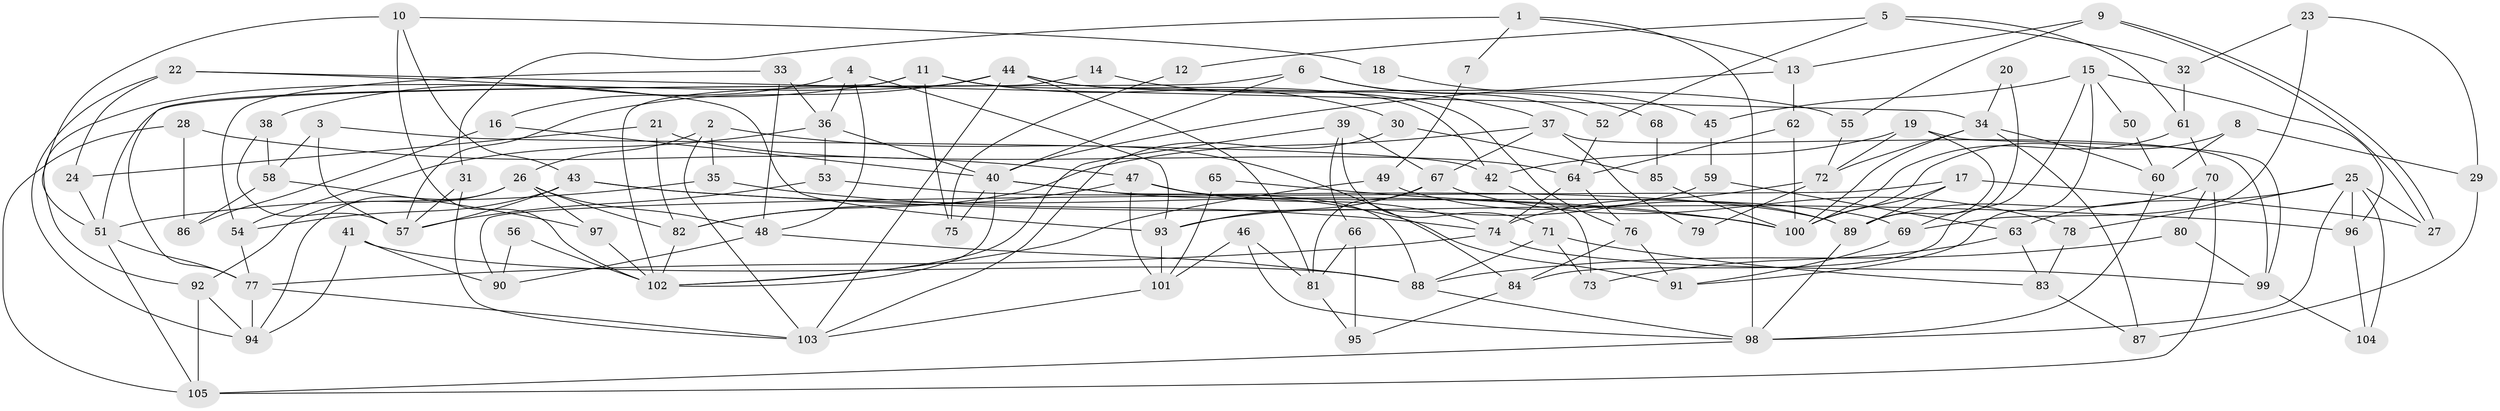 // Generated by graph-tools (version 1.1) at 2025/51/03/09/25 04:51:18]
// undirected, 105 vertices, 210 edges
graph export_dot {
graph [start="1"]
  node [color=gray90,style=filled];
  1;
  2;
  3;
  4;
  5;
  6;
  7;
  8;
  9;
  10;
  11;
  12;
  13;
  14;
  15;
  16;
  17;
  18;
  19;
  20;
  21;
  22;
  23;
  24;
  25;
  26;
  27;
  28;
  29;
  30;
  31;
  32;
  33;
  34;
  35;
  36;
  37;
  38;
  39;
  40;
  41;
  42;
  43;
  44;
  45;
  46;
  47;
  48;
  49;
  50;
  51;
  52;
  53;
  54;
  55;
  56;
  57;
  58;
  59;
  60;
  61;
  62;
  63;
  64;
  65;
  66;
  67;
  68;
  69;
  70;
  71;
  72;
  73;
  74;
  75;
  76;
  77;
  78;
  79;
  80;
  81;
  82;
  83;
  84;
  85;
  86;
  87;
  88;
  89;
  90;
  91;
  92;
  93;
  94;
  95;
  96;
  97;
  98;
  99;
  100;
  101;
  102;
  103;
  104;
  105;
  1 -- 98;
  1 -- 13;
  1 -- 7;
  1 -- 31;
  2 -- 35;
  2 -- 26;
  2 -- 84;
  2 -- 103;
  3 -- 58;
  3 -- 57;
  3 -- 42;
  4 -- 93;
  4 -- 48;
  4 -- 16;
  4 -- 36;
  5 -- 61;
  5 -- 52;
  5 -- 12;
  5 -- 32;
  6 -- 40;
  6 -- 51;
  6 -- 52;
  6 -- 68;
  7 -- 49;
  8 -- 60;
  8 -- 29;
  8 -- 100;
  9 -- 27;
  9 -- 27;
  9 -- 13;
  9 -- 55;
  10 -- 51;
  10 -- 43;
  10 -- 18;
  10 -- 102;
  11 -- 38;
  11 -- 77;
  11 -- 30;
  11 -- 42;
  11 -- 75;
  12 -- 75;
  13 -- 40;
  13 -- 62;
  14 -- 37;
  14 -- 102;
  15 -- 91;
  15 -- 84;
  15 -- 45;
  15 -- 50;
  15 -- 96;
  16 -- 40;
  16 -- 86;
  17 -- 100;
  17 -- 89;
  17 -- 27;
  17 -- 90;
  18 -- 45;
  19 -- 89;
  19 -- 42;
  19 -- 72;
  19 -- 99;
  20 -- 69;
  20 -- 34;
  21 -- 24;
  21 -- 82;
  21 -- 64;
  22 -- 94;
  22 -- 34;
  22 -- 24;
  22 -- 93;
  23 -- 69;
  23 -- 32;
  23 -- 29;
  24 -- 51;
  25 -- 27;
  25 -- 96;
  25 -- 63;
  25 -- 78;
  25 -- 98;
  25 -- 104;
  26 -- 48;
  26 -- 94;
  26 -- 82;
  26 -- 92;
  26 -- 97;
  28 -- 47;
  28 -- 105;
  28 -- 86;
  29 -- 87;
  30 -- 103;
  30 -- 85;
  31 -- 57;
  31 -- 103;
  32 -- 61;
  33 -- 54;
  33 -- 36;
  33 -- 48;
  34 -- 100;
  34 -- 72;
  34 -- 60;
  34 -- 87;
  35 -- 51;
  35 -- 74;
  36 -- 40;
  36 -- 53;
  36 -- 54;
  37 -- 67;
  37 -- 82;
  37 -- 79;
  37 -- 99;
  38 -- 58;
  38 -- 57;
  39 -- 102;
  39 -- 66;
  39 -- 67;
  39 -- 71;
  40 -- 102;
  40 -- 88;
  40 -- 75;
  40 -- 91;
  41 -- 88;
  41 -- 94;
  41 -- 90;
  42 -- 73;
  43 -- 96;
  43 -- 54;
  43 -- 57;
  43 -- 100;
  44 -- 57;
  44 -- 103;
  44 -- 55;
  44 -- 76;
  44 -- 81;
  44 -- 92;
  45 -- 59;
  46 -- 101;
  46 -- 98;
  46 -- 81;
  47 -- 74;
  47 -- 101;
  47 -- 69;
  47 -- 82;
  48 -- 90;
  48 -- 88;
  49 -- 89;
  49 -- 102;
  50 -- 60;
  51 -- 77;
  51 -- 105;
  52 -- 64;
  53 -- 89;
  53 -- 57;
  54 -- 77;
  55 -- 72;
  56 -- 102;
  56 -- 90;
  58 -- 97;
  58 -- 86;
  59 -- 93;
  59 -- 63;
  60 -- 98;
  61 -- 100;
  61 -- 70;
  62 -- 64;
  62 -- 100;
  63 -- 73;
  63 -- 83;
  64 -- 74;
  64 -- 76;
  65 -- 101;
  65 -- 100;
  66 -- 95;
  66 -- 81;
  67 -- 81;
  67 -- 78;
  67 -- 93;
  68 -- 85;
  69 -- 91;
  70 -- 105;
  70 -- 80;
  70 -- 89;
  71 -- 83;
  71 -- 73;
  71 -- 88;
  72 -- 74;
  72 -- 79;
  74 -- 99;
  74 -- 77;
  76 -- 84;
  76 -- 91;
  77 -- 103;
  77 -- 94;
  78 -- 83;
  80 -- 88;
  80 -- 99;
  81 -- 95;
  82 -- 102;
  83 -- 87;
  84 -- 95;
  85 -- 100;
  88 -- 98;
  89 -- 98;
  92 -- 94;
  92 -- 105;
  93 -- 101;
  96 -- 104;
  97 -- 102;
  98 -- 105;
  99 -- 104;
  101 -- 103;
}
